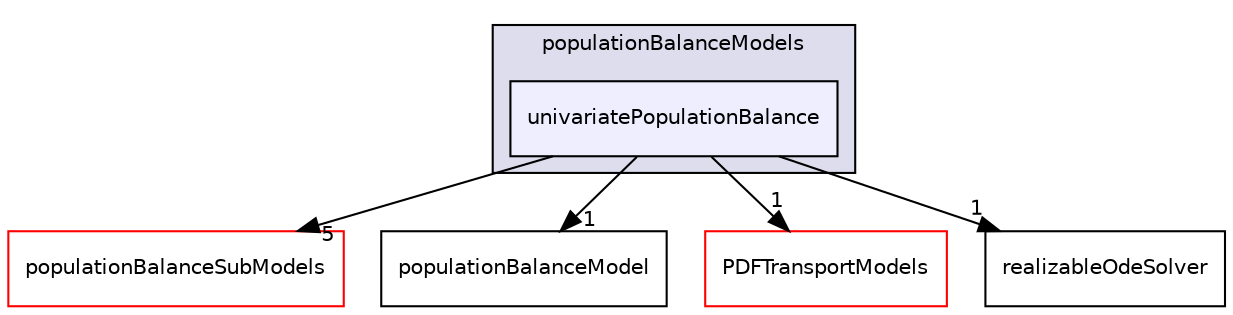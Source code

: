 digraph "univariatePopulationBalance" {
  bgcolor=transparent;
  compound=true
  node [ fontsize="10", fontname="Helvetica"];
  edge [ labelfontsize="10", labelfontname="Helvetica"];
  subgraph clusterdir_0ecbe6cb5f50223527ce4e1b499bd333 {
    graph [ bgcolor="#ddddee", pencolor="black", label="populationBalanceModels" fontname="Helvetica", fontsize="10", URL="dir_0ecbe6cb5f50223527ce4e1b499bd333.html"]
  dir_9fe78a6990f85c935a0517d3138ac44c [shape=box, label="univariatePopulationBalance", style="filled", fillcolor="#eeeeff", pencolor="black", URL="dir_9fe78a6990f85c935a0517d3138ac44c.html"];
  }
  dir_58c61e057ed2119d9755c9fdbb448648 [shape=box label="populationBalanceSubModels" color="red" URL="dir_58c61e057ed2119d9755c9fdbb448648.html"];
  dir_2c47f8c771a5035d1ec7eb97e91dc6fe [shape=box label="populationBalanceModel" URL="dir_2c47f8c771a5035d1ec7eb97e91dc6fe.html"];
  dir_a2511ae0788c5bf3ef079489002b5a51 [shape=box label="PDFTransportModels" color="red" URL="dir_a2511ae0788c5bf3ef079489002b5a51.html"];
  dir_2612563b4083475ff22b486e956a9eea [shape=box label="realizableOdeSolver" URL="dir_2612563b4083475ff22b486e956a9eea.html"];
  dir_9fe78a6990f85c935a0517d3138ac44c->dir_58c61e057ed2119d9755c9fdbb448648 [headlabel="5", labeldistance=1.5 headhref="dir_000373_000003.html"];
  dir_9fe78a6990f85c935a0517d3138ac44c->dir_2c47f8c771a5035d1ec7eb97e91dc6fe [headlabel="1", labeldistance=1.5 headhref="dir_000373_000253.html"];
  dir_9fe78a6990f85c935a0517d3138ac44c->dir_a2511ae0788c5bf3ef079489002b5a51 [headlabel="1", labeldistance=1.5 headhref="dir_000373_000305.html"];
  dir_9fe78a6990f85c935a0517d3138ac44c->dir_2612563b4083475ff22b486e956a9eea [headlabel="1", labeldistance=1.5 headhref="dir_000373_000323.html"];
}
